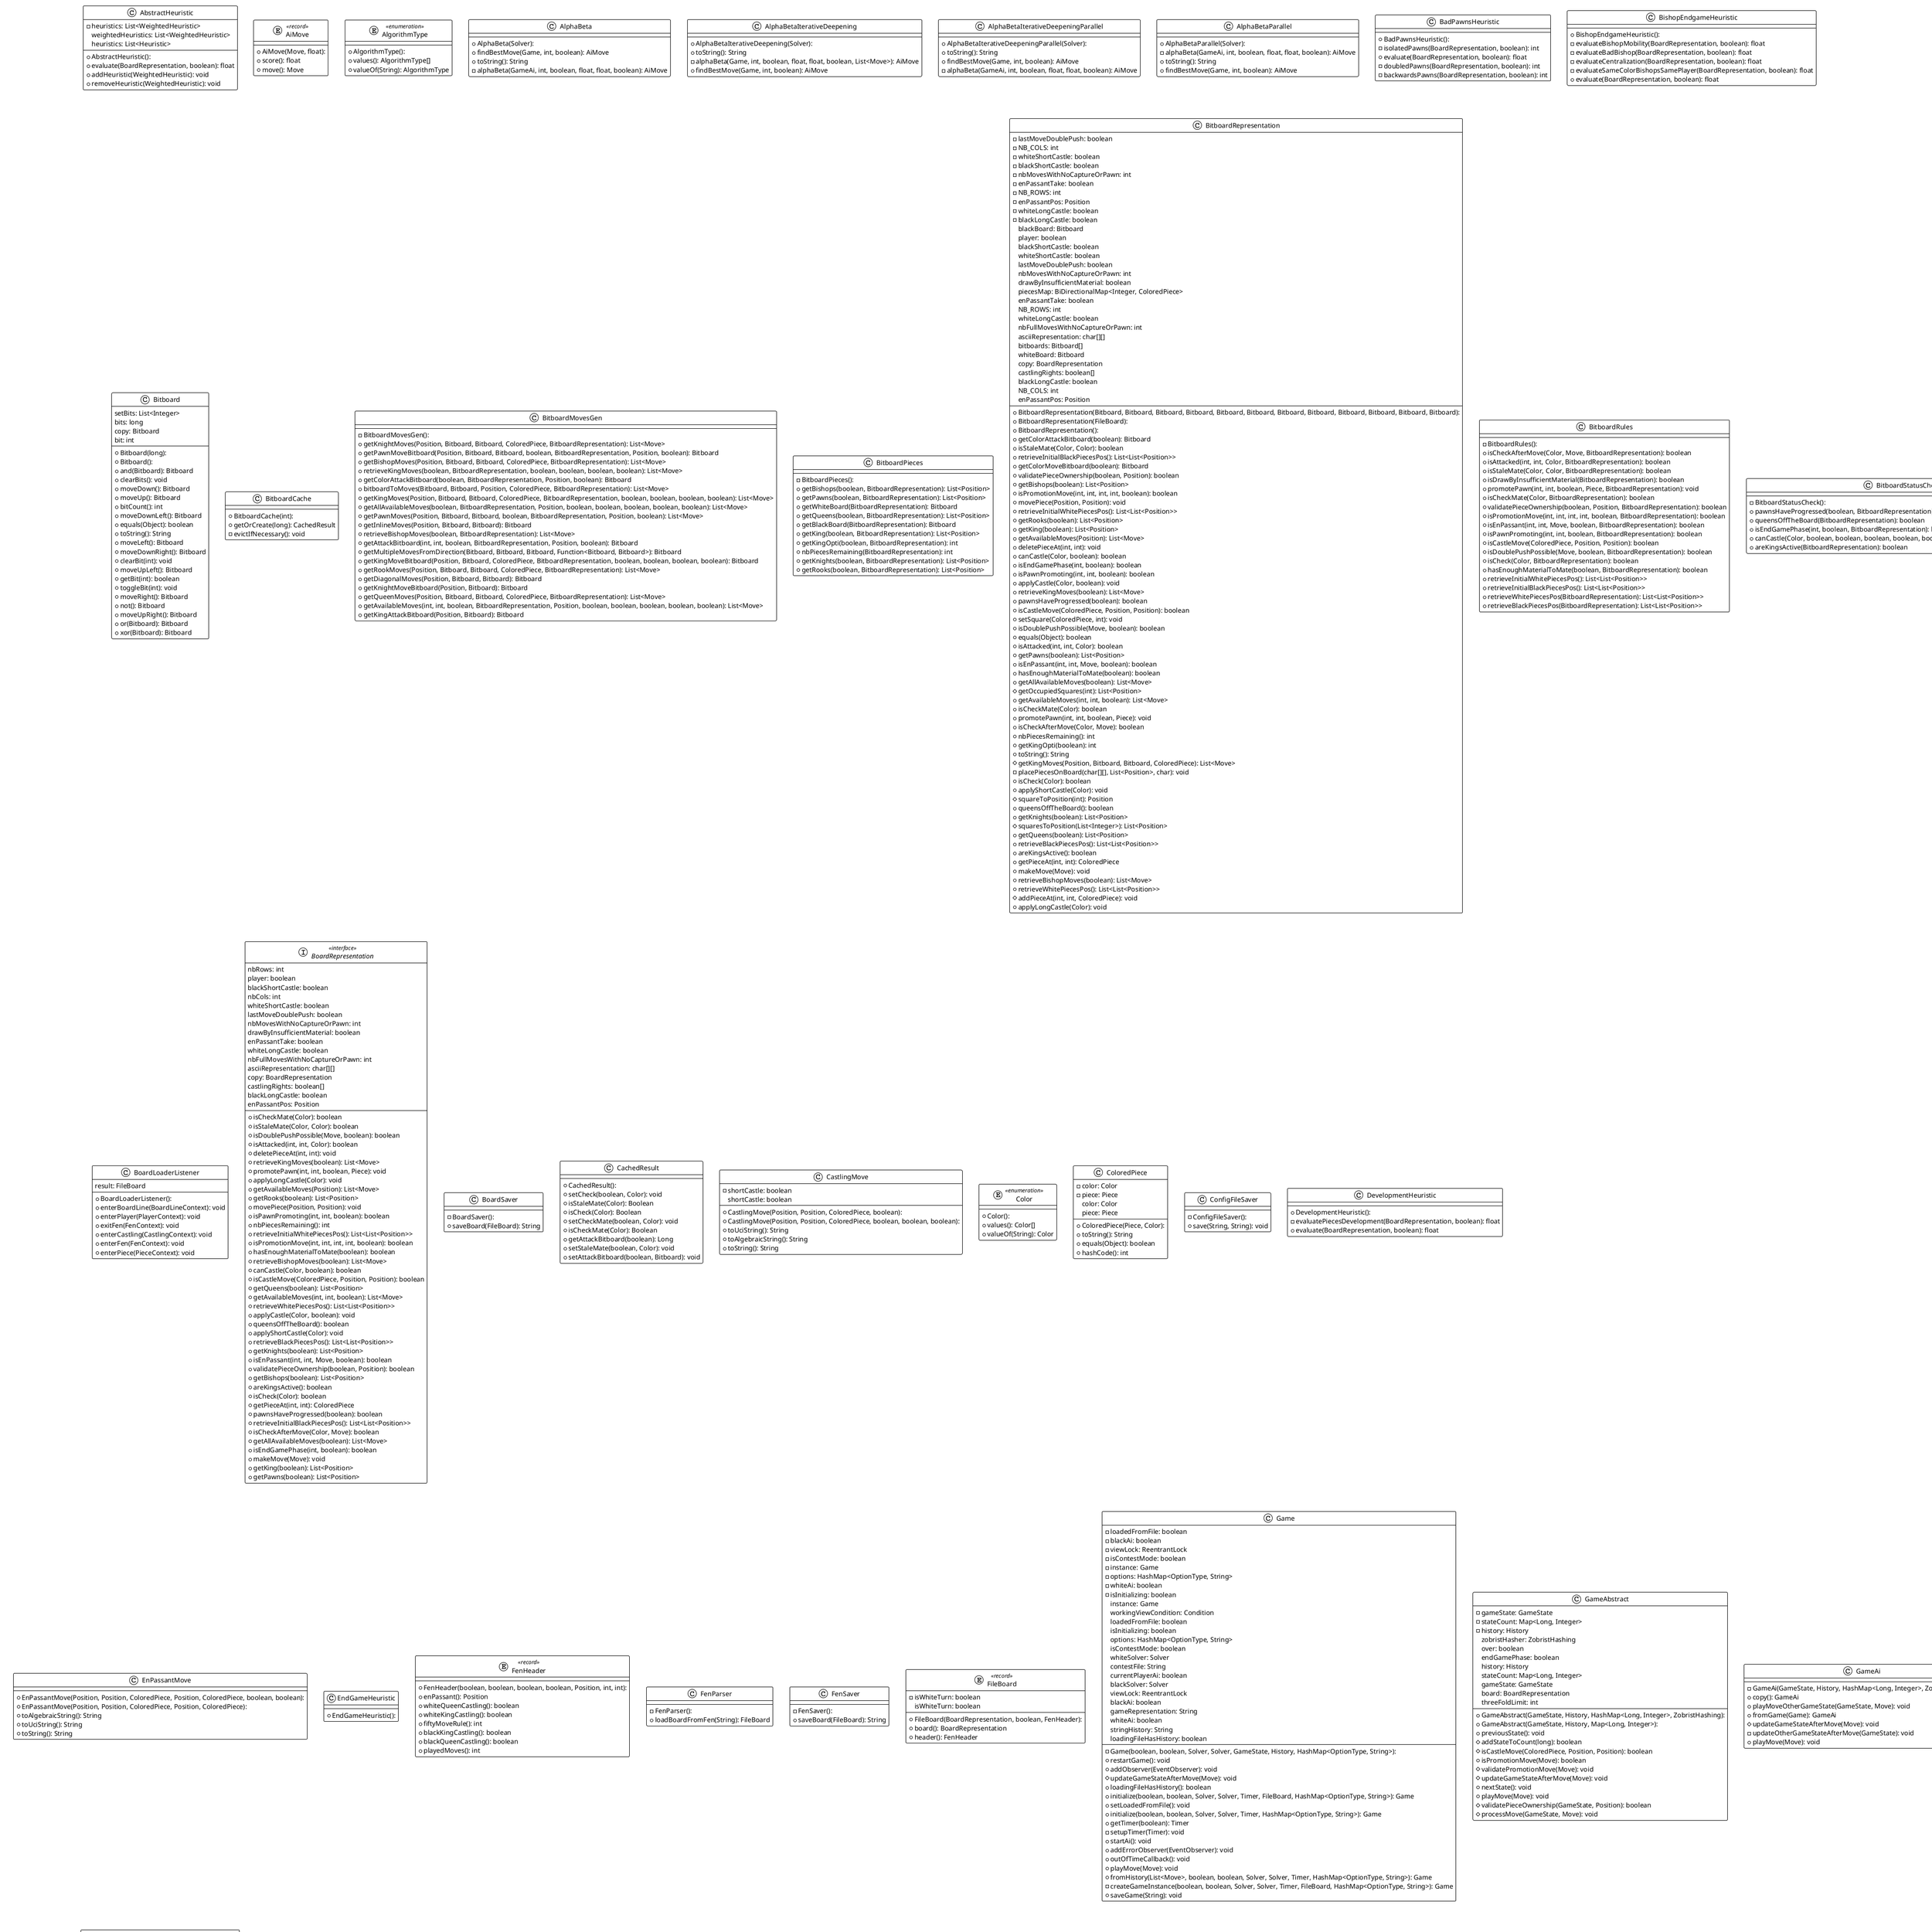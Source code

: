 @startuml Model

!theme plain
top to bottom direction
skinparam linetype ortho

class AbstractHeuristic {
  + AbstractHeuristic(): 
  - heuristics: List<WeightedHeuristic>
  + evaluate(BoardRepresentation, boolean): float
  + addHeuristic(WeightedHeuristic): void
  + removeHeuristic(WeightedHeuristic): void
   weightedHeuristics: List<WeightedHeuristic>
   heuristics: List<Heuristic>
}
entity AiMove << record >> {
  + AiMove(Move, float): 
  + score(): float
  + move(): Move
}
enum AlgorithmType << enumeration >> {
  + AlgorithmType(): 
  + values(): AlgorithmType[]
  + valueOf(String): AlgorithmType
}
class AlphaBeta {
  + AlphaBeta(Solver): 
  + findBestMove(Game, int, boolean): AiMove
  + toString(): String
  - alphaBeta(GameAi, int, boolean, float, float, boolean): AiMove
}
class AlphaBetaIterativeDeepening {
  + AlphaBetaIterativeDeepening(Solver): 
  + toString(): String
  - alphaBeta(Game, int, boolean, float, float, boolean, List<Move>): AiMove
  + findBestMove(Game, int, boolean): AiMove
}
class AlphaBetaIterativeDeepeningParallel {
  + AlphaBetaIterativeDeepeningParallel(Solver): 
  + toString(): String
  + findBestMove(Game, int, boolean): AiMove
  - alphaBeta(GameAi, int, boolean, float, float, boolean): AiMove
}
class AlphaBetaParallel {
  + AlphaBetaParallel(Solver): 
  - alphaBeta(GameAi, int, boolean, float, float, boolean): AiMove
  + toString(): String
  + findBestMove(Game, int, boolean): AiMove
}
class BadPawnsHeuristic {
  + BadPawnsHeuristic(): 
  - isolatedPawns(BoardRepresentation, boolean): int
  + evaluate(BoardRepresentation, boolean): float
  - doubledPawns(BoardRepresentation, boolean): int
  - backwardsPawns(BoardRepresentation, boolean): int
}
class BishopEndgameHeuristic {
  + BishopEndgameHeuristic(): 
  - evaluateBishopMobility(BoardRepresentation, boolean): float
  - evaluateBadBishop(BoardRepresentation, boolean): float
  - evaluateCentralization(BoardRepresentation, boolean): float
  - evaluateSameColorBishopsSamePlayer(BoardRepresentation, boolean): float
  + evaluate(BoardRepresentation, boolean): float
}
class Bitboard {
  + Bitboard(long): 
  + Bitboard(): 
  + and(Bitboard): Bitboard
  + clearBits(): void
  + moveDown(): Bitboard
  + moveUp(): Bitboard
  + bitCount(): int
  + moveDownLeft(): Bitboard
  + equals(Object): boolean
  + toString(): String
  + moveLeft(): Bitboard
  + moveDownRight(): Bitboard
  + clearBit(int): void
  + moveUpLeft(): Bitboard
  + getBit(int): boolean
  + toggleBit(int): void
  + moveRight(): Bitboard
  + not(): Bitboard
  + moveUpRight(): Bitboard
  + or(Bitboard): Bitboard
  + xor(Bitboard): Bitboard
   setBits: List<Integer>
   bits: long
   copy: Bitboard
   bit: int
}
class BitboardCache {
  + BitboardCache(int): 
  + getOrCreate(long): CachedResult
  - evictIfNecessary(): void
}
class BitboardMovesGen {
  - BitboardMovesGen(): 
  + getKnightMoves(Position, Bitboard, Bitboard, ColoredPiece, BitboardRepresentation): List<Move>
  + getPawnMoveBitboard(Position, Bitboard, Bitboard, boolean, BitboardRepresentation, Position, boolean): Bitboard
  + getBishopMoves(Position, Bitboard, Bitboard, ColoredPiece, BitboardRepresentation): List<Move>
  + retrieveKingMoves(boolean, BitboardRepresentation, boolean, boolean, boolean, boolean): List<Move>
  + getColorAttackBitboard(boolean, BitboardRepresentation, Position, boolean): Bitboard
  + bitboardToMoves(Bitboard, Bitboard, Position, ColoredPiece, BitboardRepresentation): List<Move>
  + getKingMoves(Position, Bitboard, Bitboard, ColoredPiece, BitboardRepresentation, boolean, boolean, boolean, boolean): List<Move>
  + getAllAvailableMoves(boolean, BitboardRepresentation, Position, boolean, boolean, boolean, boolean, boolean): List<Move>
  + getPawnMoves(Position, Bitboard, Bitboard, boolean, BitboardRepresentation, Position, boolean): List<Move>
  + getInlineMoves(Position, Bitboard, Bitboard): Bitboard
  + retrieveBishopMoves(boolean, BitboardRepresentation): List<Move>
  + getAttackBitboard(int, int, boolean, BitboardRepresentation, Position, boolean): Bitboard
  + getMultipleMovesFromDirection(Bitboard, Bitboard, Bitboard, Function<Bitboard, Bitboard>): Bitboard
  + getKingMoveBitboard(Position, Bitboard, ColoredPiece, BitboardRepresentation, boolean, boolean, boolean, boolean): Bitboard
  + getRookMoves(Position, Bitboard, Bitboard, ColoredPiece, BitboardRepresentation): List<Move>
  + getDiagonalMoves(Position, Bitboard, Bitboard): Bitboard
  + getKnightMoveBitboard(Position, Bitboard): Bitboard
  + getQueenMoves(Position, Bitboard, Bitboard, ColoredPiece, BitboardRepresentation): List<Move>
  + getAvailableMoves(int, int, boolean, BitboardRepresentation, Position, boolean, boolean, boolean, boolean, boolean): List<Move>
  + getKingAttackBitboard(Position, Bitboard): Bitboard
}
class BitboardPieces {
  - BitboardPieces(): 
  + getBishops(boolean, BitboardRepresentation): List<Position>
  + getPawns(boolean, BitboardRepresentation): List<Position>
  + getWhiteBoard(BitboardRepresentation): Bitboard
  + getQueens(boolean, BitboardRepresentation): List<Position>
  + getBlackBoard(BitboardRepresentation): Bitboard
  + getKing(boolean, BitboardRepresentation): List<Position>
  + getKingOpti(boolean, BitboardRepresentation): int
  + nbPiecesRemaining(BitboardRepresentation): int
  + getKnights(boolean, BitboardRepresentation): List<Position>
  + getRooks(boolean, BitboardRepresentation): List<Position>
}
class BitboardRepresentation {
  + BitboardRepresentation(Bitboard, Bitboard, Bitboard, Bitboard, Bitboard, Bitboard, Bitboard, Bitboard, Bitboard, Bitboard, Bitboard, Bitboard): 
  + BitboardRepresentation(FileBoard): 
  + BitboardRepresentation(): 
  - lastMoveDoublePush: boolean
  - NB_COLS: int
  - whiteShortCastle: boolean
  - blackShortCastle: boolean
  - nbMovesWithNoCaptureOrPawn: int
  - enPassantTake: boolean
  - NB_ROWS: int
  - enPassantPos: Position
  - whiteLongCastle: boolean
  - blackLongCastle: boolean
  + getColorAttackBitboard(boolean): Bitboard
  + isStaleMate(Color, Color): boolean
  + retrieveInitialBlackPiecesPos(): List<List<Position>>
  + getColorMoveBitboard(boolean): Bitboard
  + validatePieceOwnership(boolean, Position): boolean
  + getBishops(boolean): List<Position>
  + isPromotionMove(int, int, int, int, boolean): boolean
  + movePiece(Position, Position): void
  + retrieveInitialWhitePiecesPos(): List<List<Position>>
  + getRooks(boolean): List<Position>
  + getKing(boolean): List<Position>
  + getAvailableMoves(Position): List<Move>
  + deletePieceAt(int, int): void
  + canCastle(Color, boolean): boolean
  + isEndGamePhase(int, boolean): boolean
  + isPawnPromoting(int, int, boolean): boolean
  + applyCastle(Color, boolean): void
  + retrieveKingMoves(boolean): List<Move>
  + pawnsHaveProgressed(boolean): boolean
  + isCastleMove(ColoredPiece, Position, Position): boolean
  + setSquare(ColoredPiece, int): void
  + isDoublePushPossible(Move, boolean): boolean
  + equals(Object): boolean
  + isAttacked(int, int, Color): boolean
  + getPawns(boolean): List<Position>
  + isEnPassant(int, int, Move, boolean): boolean
  + hasEnoughMaterialToMate(boolean): boolean
  + getAllAvailableMoves(boolean): List<Move>
  # getOccupiedSquares(int): List<Position>
  + getAvailableMoves(int, int, boolean): List<Move>
  + isCheckMate(Color): boolean
  + promotePawn(int, int, boolean, Piece): void
  + isCheckAfterMove(Color, Move): boolean
  + nbPiecesRemaining(): int
  + getKingOpti(boolean): int
  + toString(): String
  # getKingMoves(Position, Bitboard, Bitboard, ColoredPiece): List<Move>
  - placePiecesOnBoard(char[][], List<Position>, char): void
  + isCheck(Color): boolean
  + applyShortCastle(Color): void
  # squareToPosition(int): Position
  + queensOffTheBoard(): boolean
  + getKnights(boolean): List<Position>
  # squaresToPosition(List<Integer>): List<Position>
  + getQueens(boolean): List<Position>
  + retrieveBlackPiecesPos(): List<List<Position>>
  + areKingsActive(): boolean
  + getPieceAt(int, int): ColoredPiece
  + makeMove(Move): void
  + retrieveBishopMoves(boolean): List<Move>
  + retrieveWhitePiecesPos(): List<List<Position>>
  # addPieceAt(int, int, ColoredPiece): void
  + applyLongCastle(Color): void
   blackBoard: Bitboard
   player: boolean
   blackShortCastle: boolean
   whiteShortCastle: boolean
   lastMoveDoublePush: boolean
   nbMovesWithNoCaptureOrPawn: int
   drawByInsufficientMaterial: boolean
   piecesMap: BiDirectionalMap<Integer, ColoredPiece>
   enPassantTake: boolean
   NB_ROWS: int
   whiteLongCastle: boolean
   nbFullMovesWithNoCaptureOrPawn: int
   asciiRepresentation: char[][]
   bitboards: Bitboard[]
   whiteBoard: Bitboard
   copy: BoardRepresentation
   castlingRights: boolean[]
   blackLongCastle: boolean
   NB_COLS: int
   enPassantPos: Position
}
class BitboardRules {
  - BitboardRules(): 
  + isCheckAfterMove(Color, Move, BitboardRepresentation): boolean
  + isAttacked(int, int, Color, BitboardRepresentation): boolean
  + isStaleMate(Color, Color, BitboardRepresentation): boolean
  + isDrawByInsufficientMaterial(BitboardRepresentation): boolean
  + promotePawn(int, int, boolean, Piece, BitboardRepresentation): void
  + isCheckMate(Color, BitboardRepresentation): boolean
  + validatePieceOwnership(boolean, Position, BitboardRepresentation): boolean
  + isPromotionMove(int, int, int, int, boolean, BitboardRepresentation): boolean
  + isEnPassant(int, int, Move, boolean, BitboardRepresentation): boolean
  + isPawnPromoting(int, int, boolean, BitboardRepresentation): boolean
  + isCastleMove(ColoredPiece, Position, Position): boolean
  + isDoublePushPossible(Move, boolean, BitboardRepresentation): boolean
  + isCheck(Color, BitboardRepresentation): boolean
  + hasEnoughMaterialToMate(boolean, BitboardRepresentation): boolean
  + retrieveInitialWhitePiecesPos(): List<List<Position>>
  + retrieveInitialBlackPiecesPos(): List<List<Position>>
  + retrieveWhitePiecesPos(BitboardRepresentation): List<List<Position>>
  + retrieveBlackPiecesPos(BitboardRepresentation): List<List<Position>>
}
class BitboardStatusCheck {
  - BitboardStatusCheck(): 
  + pawnsHaveProgressed(boolean, BitboardRepresentation): boolean
  + queensOffTheBoard(BitboardRepresentation): boolean
  + isEndGamePhase(int, boolean, BitboardRepresentation): boolean
  + canCastle(Color, boolean, boolean, boolean, boolean, boolean, BitboardRepresentation): boolean
  + areKingsActive(BitboardRepresentation): boolean
}
class BitboardUtils {
  - BitboardUtils(): 
  + getNbCols(BitboardRepresentation): int
  + getOccupiedSquares(int, BitboardRepresentation): List<Position>
  + squaresToPosition(List<Integer>): List<Position>
  + squareToPosition(int): Position
  + getNbRows(BitboardRepresentation): int
}
class BoardFileParser {
  + BoardFileParser(): 
  + parseGameFile(String, Runtime): FileBoard
  + readFile(String): String
}
class BoardLoaderListener {
  + BoardLoaderListener(): 
  + enterBoardLine(BoardLineContext): void
  + enterPlayer(PlayerContext): void
  + exitFen(FenContext): void
  + enterCastling(CastlingContext): void
  + enterFen(FenContext): void
  + enterPiece(PieceContext): void
   result: FileBoard
}
interface BoardRepresentation << interface >> {
  + isCheckMate(Color): boolean
  + isStaleMate(Color, Color): boolean
  + isDoublePushPossible(Move, boolean): boolean
  + isAttacked(int, int, Color): boolean
  + deletePieceAt(int, int): void
  + retrieveKingMoves(boolean): List<Move>
  + promotePawn(int, int, boolean, Piece): void
  + applyLongCastle(Color): void
  + getAvailableMoves(Position): List<Move>
  + getRooks(boolean): List<Position>
  + movePiece(Position, Position): void
  + isPawnPromoting(int, int, boolean): boolean
  + nbPiecesRemaining(): int
  + retrieveInitialWhitePiecesPos(): List<List<Position>>
  + isPromotionMove(int, int, int, int, boolean): boolean
  + hasEnoughMaterialToMate(boolean): boolean
  + retrieveBishopMoves(boolean): List<Move>
  + canCastle(Color, boolean): boolean
  + isCastleMove(ColoredPiece, Position, Position): boolean
  + getQueens(boolean): List<Position>
  + getAvailableMoves(int, int, boolean): List<Move>
  + retrieveWhitePiecesPos(): List<List<Position>>
  + applyCastle(Color, boolean): void
  + queensOffTheBoard(): boolean
  + applyShortCastle(Color): void
  + retrieveBlackPiecesPos(): List<List<Position>>
  + getKnights(boolean): List<Position>
  + isEnPassant(int, int, Move, boolean): boolean
  + validatePieceOwnership(boolean, Position): boolean
  + getBishops(boolean): List<Position>
  + areKingsActive(): boolean
  + isCheck(Color): boolean
  + getPieceAt(int, int): ColoredPiece
  + pawnsHaveProgressed(boolean): boolean
  + retrieveInitialBlackPiecesPos(): List<List<Position>>
  + isCheckAfterMove(Color, Move): boolean
  + getAllAvailableMoves(boolean): List<Move>
  + isEndGamePhase(int, boolean): boolean
  + makeMove(Move): void
  + getKing(boolean): List<Position>
  + getPawns(boolean): List<Position>
   nbRows: int
   player: boolean
   blackShortCastle: boolean
   nbCols: int
   whiteShortCastle: boolean
   lastMoveDoublePush: boolean
   nbMovesWithNoCaptureOrPawn: int
   drawByInsufficientMaterial: boolean
   enPassantTake: boolean
   whiteLongCastle: boolean
   nbFullMovesWithNoCaptureOrPawn: int
   asciiRepresentation: char[][]
   copy: BoardRepresentation
   castlingRights: boolean[]
   blackLongCastle: boolean
   enPassantPos: Position
}
class BoardSaver {
  - BoardSaver(): 
  + saveBoard(FileBoard): String
}
class CachedResult {
  + CachedResult(): 
  + setCheck(boolean, Color): void
  + isStaleMate(Color): Boolean
  + isCheck(Color): Boolean
  + setCheckMate(boolean, Color): void
  + isCheckMate(Color): Boolean
  + getAttackBitboard(boolean): Long
  + setStaleMate(boolean, Color): void
  + setAttackBitboard(boolean, Bitboard): void
}
class CastlingMove {
  + CastlingMove(Position, Position, ColoredPiece, boolean): 
  + CastlingMove(Position, Position, ColoredPiece, boolean, boolean, boolean): 
  - shortCastle: boolean
  + toUciString(): String
  + toAlgebraicString(): String
  + toString(): String
   shortCastle: boolean
}
enum Color << enumeration >> {
  + Color(): 
  + values(): Color[]
  + valueOf(String): Color
}
class ColoredPiece {
  + ColoredPiece(Piece, Color): 
  - color: Color
  - piece: Piece
  + toString(): String
  + equals(Object): boolean
  + hashCode(): int
   color: Color
   piece: Piece
}
class ConfigFileSaver {
  - ConfigFileSaver(): 
  + save(String, String): void
}
class DevelopmentHeuristic {
  + DevelopmentHeuristic(): 
  - evaluatePiecesDevelopment(BoardRepresentation, boolean): float
  + evaluate(BoardRepresentation, boolean): float
}
class EnPassantMove {
  + EnPassantMove(Position, Position, ColoredPiece, Position, ColoredPiece, boolean, boolean): 
  + EnPassantMove(Position, Position, ColoredPiece, Position, ColoredPiece): 
  + toAlgebraicString(): String
  + toUciString(): String
  + toString(): String
}
class EndGameHeuristic {
  + EndGameHeuristic(): 
}
entity FenHeader << record >> {
  + FenHeader(boolean, boolean, boolean, boolean, Position, int, int): 
  + enPassant(): Position
  + whiteQueenCastling(): boolean
  + whiteKingCastling(): boolean
  + fiftyMoveRule(): int
  + blackKingCastling(): boolean
  + blackQueenCastling(): boolean
  + playedMoves(): int
}
class FenParser {
  - FenParser(): 
  + loadBoardFromFen(String): FileBoard
}
class FenSaver {
  - FenSaver(): 
  + saveBoard(FileBoard): String
}
entity FileBoard << record >> {
  + FileBoard(BoardRepresentation, boolean, FenHeader): 
  - isWhiteTurn: boolean
  + board(): BoardRepresentation
  + header(): FenHeader
   isWhiteTurn: boolean
}
class Game {
  - Game(boolean, boolean, Solver, Solver, GameState, History, HashMap<OptionType, String>): 
  - loadedFromFile: boolean
  - blackAi: boolean
  - viewLock: ReentrantLock
  - isContestMode: boolean
  - instance: Game
  - options: HashMap<OptionType, String>
  - whiteAi: boolean
  - isInitializing: boolean
  + restartGame(): void
  + addObserver(EventObserver): void
  # updateGameStateAfterMove(Move): void
  + loadingFileHasHistory(): boolean
  + initialize(boolean, boolean, Solver, Solver, Timer, FileBoard, HashMap<OptionType, String>): Game
  + setLoadedFromFile(): void
  + initialize(boolean, boolean, Solver, Solver, Timer, HashMap<OptionType, String>): Game
  + getTimer(boolean): Timer
  - setupTimer(Timer): void
  + startAi(): void
  + addErrorObserver(EventObserver): void
  + outOfTimeCallback(): void
  + playMove(Move): void
  + fromHistory(List<Move>, boolean, boolean, Solver, Solver, Timer, HashMap<OptionType, String>): Game
  - createGameInstance(boolean, boolean, Solver, Solver, Timer, FileBoard, HashMap<OptionType, String>): Game
  + saveGame(String): void
   instance: Game
   workingViewCondition: Condition
   loadedFromFile: boolean
   isInitializing: boolean
   options: HashMap<OptionType, String>
   isContestMode: boolean
   whiteSolver: Solver
   contestFile: String
   currentPlayerAi: boolean
   blackSolver: Solver
   viewLock: ReentrantLock
   blackAi: boolean
   gameRepresentation: String
   whiteAi: boolean
   stringHistory: String
   loadingFileHasHistory: boolean
}
class GameAbstract {
  + GameAbstract(GameState, History, HashMap<Long, Integer>, ZobristHashing): 
  + GameAbstract(GameState, History, Map<Long, Integer>): 
  - gameState: GameState
  - stateCount: Map<Long, Integer>
  - history: History
  + previousState(): void
  # addStateToCount(long): boolean
  # isCastleMove(ColoredPiece, Position, Position): boolean
  + isPromotionMove(Move): boolean
  # validatePromotionMove(Move): void
  # updateGameStateAfterMove(Move): void
  + nextState(): void
  + playMove(Move): void
  # validatePieceOwnership(GameState, Position): boolean
  # processMove(GameState, Move): void
   zobristHasher: ZobristHashing
   over: boolean
   endGamePhase: boolean
   history: History
   stateCount: Map<Long, Integer>
   gameState: GameState
   board: BoardRepresentation
   threeFoldLimit: int
}
class GameAi {
  - GameAi(GameState, History, HashMap<Long, Integer>, ZobristHashing): 
  + copy(): GameAi
  + playMoveOtherGameState(GameState, Move): void
  + fromGame(Game): GameAi
  # updateGameStateAfterMove(Move): void
  - updateOtherGameStateAfterMove(GameState): void
  + playMove(Move): void
}
class GameState {
  + GameState(FileBoard, Timer): 
  - GameState(BitboardRepresentation, Timer, int): 
  + GameState(): 
  + GameState(Timer): 
  + GameState(FileBoard): 
  - hintIntegers: List<Integer>
  - threefoldRepetition: boolean
  - simplifiedZobristHashing: long
  - zobristHashing: long
  - board: BoardRepresentation
  - gameOver: boolean
  - moveTimer: Timer
  + undoRequestReset(): void
  + blackResigns(): void
  + whiteResigns(): void
  + hasBlackRequestedDraw(): boolean
  + switchPlayerTurn(): void
  + whiteCancelsDrawRequest(): void
  + blackCancelsDrawRequest(): void
  + redoRequestReset(): void
  + doesWhiteWantsToDraw(): void
  + applyFiftyMoveRule(): void
  + hasBlackResigned(): boolean
  + doesBlackWantsToDraw(): void
  - checkDrawAgreement(): boolean
  + undoRequest(): void
  + playerOutOfTime(boolean): void
  + updateFrom(GameState): void
  + activateThreefold(): void
  + checkGameStatus(): void
  + hasWhiteResigned(): boolean
  + incrementsFullTurn(): void
  + hasWhiteLostOnTime(): boolean
  + redoRequest(): void
  + hasWhiteRequestedDraw(): boolean
  + hasBlackLostOnTime(): boolean
   fiftyMoveRule: boolean
   whiteTurn: boolean
   moveTimer: Timer
   undoRequestTurnNumber: int
   gameOver: boolean
   simplifiedZobristHashing: long
   board: BoardRepresentation
   redoRequestTurnNumber: int
   fiftyMoveLimit: int
   fullTurn: int
   hintIntegers: List<Integer>
   copy: GameState
   threefoldRepetition: boolean
   zobristHashing: long
}
class GameStatus {
  + GameStatus(): 
  + evaluate(BoardRepresentation, boolean): float
}
interface Heuristic << interface >> {
  + evaluate(BoardRepresentation, boolean): float
}
enum HeuristicType << enumeration >> {
  + HeuristicType(): 
  + valueOf(String): HeuristicType
  + values(): HeuristicType[]
}
class History {
  + History(): 
  - currentMove: HistoryNode
  + toString(): String
  + addMove(HistoryState): void
  + toAlgebraicString(): String
  + clear(): void
   currentMove: Optional<HistoryNode>
}
class HistoryNode {
  + HistoryNode(HistoryState, HistoryNode): 
  - state: HistoryState
  - next: HistoryNode
  - previous: HistoryNode
   state: HistoryState
   previous: Optional<HistoryNode>
   next: Optional<HistoryNode>
}
class HistoryState {
  + HistoryState(Move, GameState): 
  - gameState: GameState
  - move: Move
  + toAlgebraicString(): String
  + toString(): String
   move: Move
   gameState: GameState
   white: boolean
   fullTurn: int
}
class KingActivityHeuristic {
  + KingActivityHeuristic(): 
  + evaluate(BoardRepresentation, boolean): float
  - kingIsInCenterScore(BoardRepresentation, boolean): float
  - kingActivityScore(BoardRepresentation, boolean): float
}
class KingOppositionHeuristic {
  + KingOppositionHeuristic(): 
  - evaluateKingOpposition(BoardRepresentation): float
  + evaluate(BoardRepresentation, boolean): float
}
class KingSafetyHeuristic {
  + KingSafetyHeuristic(): 
  + evaluate(BoardRepresentation, boolean): float
  - kingProtectionScore(BoardRepresentation, boolean): float
  - kingSafetyToChecksFromEnemy(BoardRepresentation, boolean): float
  - kingVulnerabilityScore(BoardRepresentation, boolean): float
}
class MaterialHeuristic {
  + MaterialHeuristic(): 
  + evaluate(BoardRepresentation, boolean): float
}
class Minimax {
  + Minimax(Solver): 
  + findBestMove(Game, int, boolean): AiMove
  - minimax(GameAi, int, boolean, boolean): AiMove
  + toString(): String
}
class MobilityHeuristic {
  + MobilityHeuristic(): 
  + evaluate(BoardRepresentation, boolean): float
}
class MonteCarloTreeSearch {
  + MonteCarloTreeSearch(Solver, int): 
  + MonteCarloTreeSearch(Solver): 
  - simulationLimit: int
  - backpropagate(TreeNodeMonteCarlo, int): void
  - expand(GameAi, TreeNodeMonteCarlo): TreeNodeMonteCarlo
  + toString(): String
  - select(TreeNodeMonteCarlo): TreeNodeMonteCarlo
  + findBestMove(Game, int, boolean): AiMove
  - simulate(GameAi, TreeNodeMonteCarlo): int
  - getBestMove(TreeNodeMonteCarlo): AiMove
  - selectRandomMove(List<Move>): Move
  - evaluateSimulation(GameState): int
   simulationLimit: int
}
class Move {
  + Move(Position, Position): 
  + Move(Position, Position, ColoredPiece, boolean): 
  + Move(Position, Position, ColoredPiece, boolean, ColoredPiece, boolean, boolean): 
  + Move(Position, Position, ColoredPiece, boolean, ColoredPiece, Position, boolean, boolean): 
  + Move(Position, Position, ColoredPiece, boolean, ColoredPiece): 
  + Move(Position, Position, ColoredPiece, boolean, ColoredPiece, Position): 
  - source: Position
  - piece: ColoredPiece
  - check: boolean
  - checkMate: boolean
  - dest: Position
  - takeDest: Position
  - take: boolean
  + hashCode(): int
  + toAlgebraicString(): String
  + stringToPiece(String): Piece
  + fromString(String): Move
  + toUciString(): String
  + fromString(String, boolean): Move
  + equals(Object): boolean
  + fromUciString(String): Move
  + positionToString(Position): String
  + isMoveClassical(List<Move>): Optional<Move>
  + toString(): String
  + stringToPosition(String): Position
   piece: ColoredPiece
   take: boolean
   takeDest: Position
   source: Position
   check: boolean
   checkMate: boolean
   dest: Position
   pieceTaken: ColoredPiece
}
class MoveOrdering {
  - MoveOrdering(): 
  + getMvvlva(Move): int
  + moveOrder(List<Move>): List<Move>
  + getValue(ColoredPiece): int
}
class PawnChainHeuristic {
  + PawnChainHeuristic(): 
  - evaluatePawnChains(BoardRepresentation, boolean): float
  + evaluate(BoardRepresentation, boolean): float
}
enum Piece << enumeration >> {
  + Piece(): 
  + valueOf(String): Piece
  + values(): Piece[]
  + getCharRepresentation(boolean): char
}
class PromoteMove {
  + PromoteMove(Position, Position, Piece, ColoredPiece, boolean, ColoredPiece, boolean, boolean): 
  + PromoteMove(Position, Position, Piece): 
  + PromoteMove(Position, Position, Piece, ColoredPiece, boolean, ColoredPiece): 
  - promPiece: Piece
  + toAlgebraicString(): String
  + toString(): String
  + toUciString(): String
   promPiece: Piece
}
class PromotionHeuristic {
  + PromotionHeuristic(): 
  + evaluate(BoardRepresentation, boolean): float
  - pawnsAreCloseToPromotion(BoardRepresentation, boolean): float
  - pawnsHaveProgressedScore(BoardRepresentation, boolean): float
}
class SearchAlgorithm {
  + SearchAlgorithm(): 
  - visitedNodes: AtomicLong
  - visitedNodeList: List<Long>
  + findBestMove(Game, int, boolean): AiMove
  + clearNode(): void
  + addNode(): void
   visitedNodeList: List<Long>
   lastVisitedNodeCount: long
   mean: long
   visitedNodes: long
}
class ShannonBasic {
  + ShannonBasic(): 
}
class Solver {
  + Solver(): 
  - startHeuristic: HeuristicType
  - time: long
  - moveTimes: List<Long>
  - searchStopped: boolean
  - heuristic: Heuristic
  - endgameHeuristic: HeuristicType
  - timer: Timer
  - currentHeuristic: HeuristicType
  - depth: int
  - algorithm: SearchAlgorithm
  + getBestMove(Game): Move
  + playAiMove(Game): void
  + stopSearch(boolean): void
  + toString(): String
  + evaluateBoard(GameState, boolean): float
  + setHeuristic(HeuristicType, List<Float>): void
   heuristic: Heuristic
   monteCarloAlgorithm: int
   startHeuristic: HeuristicType
   endgameHeuristic: HeuristicType
   depth: int
   searchStopped: boolean
   currentHeuristic: HeuristicType
   algorithm: SearchAlgorithm
   timer: Timer
   moveTimes: List<Long>
   lastMoveTime: long
   time: long
}
class SpaceControlHeuristic {
  + SpaceControlHeuristic(): 
  - isInCenter(Position): boolean
  - isInLeftFlank(Position): boolean
  + evaluate(BoardRepresentation, boolean): float
  - evaluateBoardControl(BoardRepresentation, boolean): float
  - isInRightFlank(Position): boolean
}
class StandardHeuristic {
  + StandardHeuristic(List<Float>): 
  + StandardHeuristic(): 
  + toString(): String
}
class StandardLightHeuristic {
  + StandardLightHeuristic(): 
}
class TreeNodeMonteCarlo {
  + TreeNodeMonteCarlo(GameState, TreeNodeMonteCarlo, Move): 
  - nbVisits: int
  - startingMove: Move
  + incrementNbWinsBy(int): void
  + addChildToTree(TreeNodeMonteCarlo): void
  + incrementNbVisits(): void
  + getChildToExplore(double): TreeNodeMonteCarlo
  - uctValue(TreeNodeMonteCarlo, double): double
   nbVisits: int
   nbWins: int
   childrenNodes: List<TreeNodeMonteCarlo>
   gameState: GameState
   startingMove: Move
   parentNode: TreeNodeMonteCarlo
   fullyExpanded: boolean
}
entity WeightedHeuristic << record >> {
  + WeightedHeuristic(Heuristic, float): 
  + weight(): float
  + heuristic(): Heuristic
}
class ZobristHashing {
  + ZobristHashing(ZobristHashing): 
  + ZobristHashing(): 
  - translateCastling(BoardRepresentation): int
  + generateSimplifiedHashFromBitboards(BoardRepresentation): long
  - updatePieceHash(long, BoardRepresentation, Move): long
  + updateHashFromBitboards(long, BoardRepresentation, Move): long
  - generatePieceHash(BoardRepresentation): long
  + generateHashFromBitboards(BoardRepresentation): long
  + updateSimplifiedHashFromBitboards(long, BoardRepresentation, Move): long
}

@enduml
